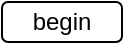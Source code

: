 <mxfile>
    <diagram id="6hlbRR0mvgt8vVuCaMjr" name="Страница 1">
        <mxGraphModel dx="632" dy="298" grid="1" gridSize="10" guides="1" tooltips="1" connect="1" arrows="1" fold="1" page="1" pageScale="1" pageWidth="827" pageHeight="1169" math="0" shadow="0">
            <root>
                <mxCell id="0"/>
                <mxCell id="1" parent="0"/>
                <mxCell id="3" value="begin&lt;br&gt;" style="rounded=1;whiteSpace=wrap;html=1;" vertex="1" parent="1">
                    <mxGeometry x="30" y="20" width="60" height="20" as="geometry"/>
                </mxCell>
            </root>
        </mxGraphModel>
    </diagram>
</mxfile>
